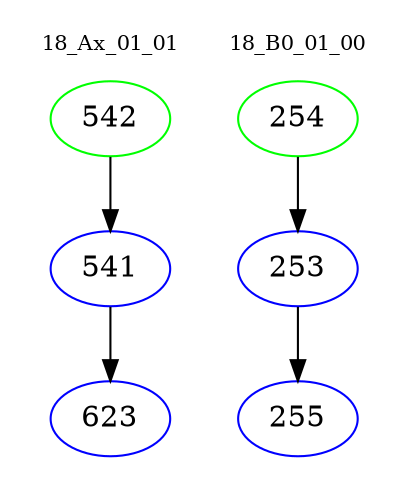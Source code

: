 digraph{
subgraph cluster_0 {
color = white
label = "18_Ax_01_01";
fontsize=10;
T0_542 [label="542", color="green"]
T0_542 -> T0_541 [color="black"]
T0_541 [label="541", color="blue"]
T0_541 -> T0_623 [color="black"]
T0_623 [label="623", color="blue"]
}
subgraph cluster_1 {
color = white
label = "18_B0_01_00";
fontsize=10;
T1_254 [label="254", color="green"]
T1_254 -> T1_253 [color="black"]
T1_253 [label="253", color="blue"]
T1_253 -> T1_255 [color="black"]
T1_255 [label="255", color="blue"]
}
}
